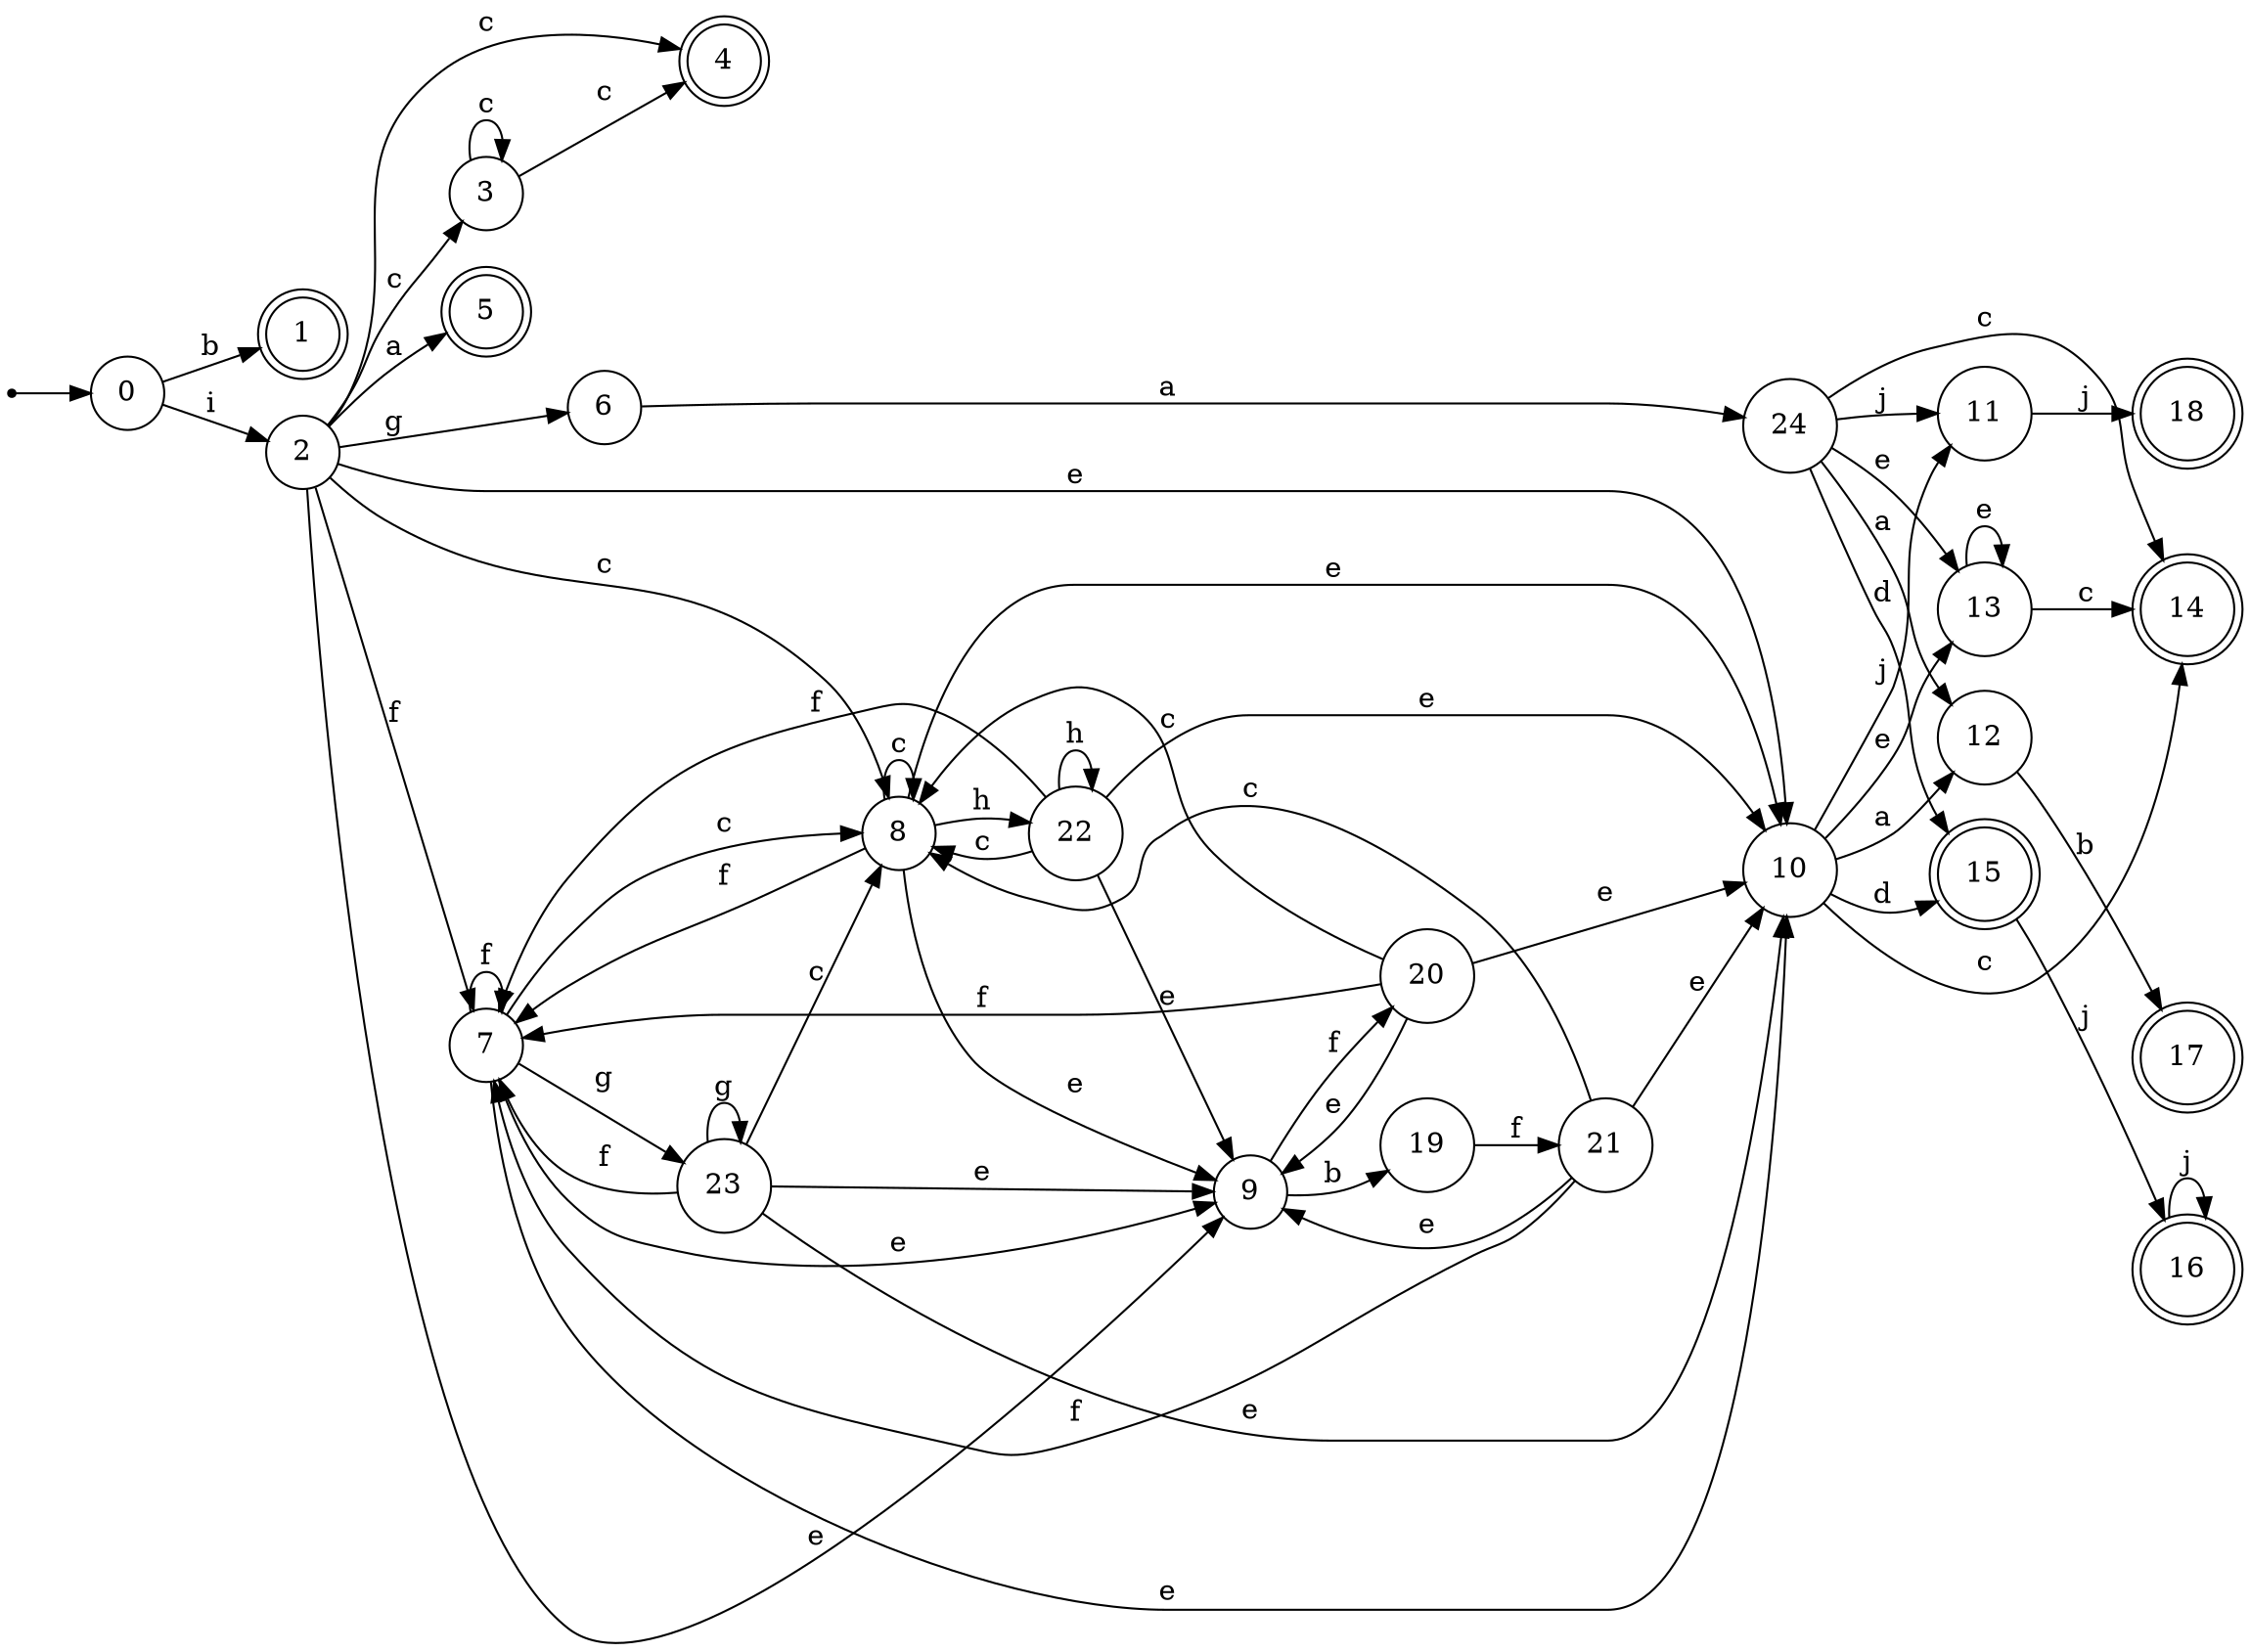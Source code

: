 digraph finite_state_machine {
rankdir=LR;
size="20,20";
node [shape = point]; "dummy0"
node [shape = circle]; "0";
"dummy0" -> "0";
node [shape = doublecircle]; "1";node [shape = circle]; "2";
node [shape = circle]; "3";
node [shape = doublecircle]; "4";node [shape = doublecircle]; "5";node [shape = circle]; "6";
node [shape = circle]; "7";
node [shape = circle]; "8";
node [shape = circle]; "9";
node [shape = circle]; "10";
node [shape = circle]; "11";
node [shape = circle]; "12";
node [shape = circle]; "13";
node [shape = doublecircle]; "14";node [shape = doublecircle]; "15";node [shape = doublecircle]; "16";node [shape = doublecircle]; "17";node [shape = doublecircle]; "18";node [shape = circle]; "19";
node [shape = circle]; "20";
node [shape = circle]; "21";
node [shape = circle]; "22";
node [shape = circle]; "23";
node [shape = circle]; "24";
"0" -> "1" [label = "b"];
 "0" -> "2" [label = "i"];
 "2" -> "8" [label = "c"];
 "2" -> "3" [label = "c"];
 "2" -> "4" [label = "c"];
 "2" -> "5" [label = "a"];
 "2" -> "6" [label = "g"];
 "2" -> "7" [label = "f"];
 "2" -> "9" [label = "e"];
 "2" -> "10" [label = "e"];
 "10" -> "11" [label = "j"];
 "10" -> "12" [label = "a"];
 "10" -> "13" [label = "e"];
 "10" -> "14" [label = "c"];
 "10" -> "15" [label = "d"];
 "15" -> "16" [label = "j"];
 "16" -> "16" [label = "j"];
 "13" -> "13" [label = "e"];
 "13" -> "14" [label = "c"];
 "12" -> "17" [label = "b"];
 "11" -> "18" [label = "j"];
 "9" -> "19" [label = "b"];
 "9" -> "20" [label = "f"];
 "20" -> "9" [label = "e"];
 "20" -> "10" [label = "e"];
 "20" -> "7" [label = "f"];
 "20" -> "8" [label = "c"];
 "19" -> "21" [label = "f"];
 "21" -> "9" [label = "e"];
 "21" -> "10" [label = "e"];
 "21" -> "7" [label = "f"];
 "21" -> "8" [label = "c"];
 "8" -> "8" [label = "c"];
 "8" -> "22" [label = "h"];
 "8" -> "7" [label = "f"];
 "8" -> "9" [label = "e"];
 "8" -> "10" [label = "e"];
 "22" -> "22" [label = "h"];
 "22" -> "8" [label = "c"];
 "22" -> "7" [label = "f"];
 "22" -> "9" [label = "e"];
 "22" -> "10" [label = "e"];
 "7" -> "7" [label = "f"];
 "7" -> "23" [label = "g"];
 "7" -> "8" [label = "c"];
 "7" -> "9" [label = "e"];
 "7" -> "10" [label = "e"];
 "23" -> "23" [label = "g"];
 "23" -> "7" [label = "f"];
 "23" -> "8" [label = "c"];
 "23" -> "9" [label = "e"];
 "23" -> "10" [label = "e"];
 "6" -> "24" [label = "a"];
 "24" -> "11" [label = "j"];
 "24" -> "12" [label = "a"];
 "24" -> "13" [label = "e"];
 "24" -> "14" [label = "c"];
 "24" -> "15" [label = "d"];
 "3" -> "3" [label = "c"];
 "3" -> "4" [label = "c"];
 }
